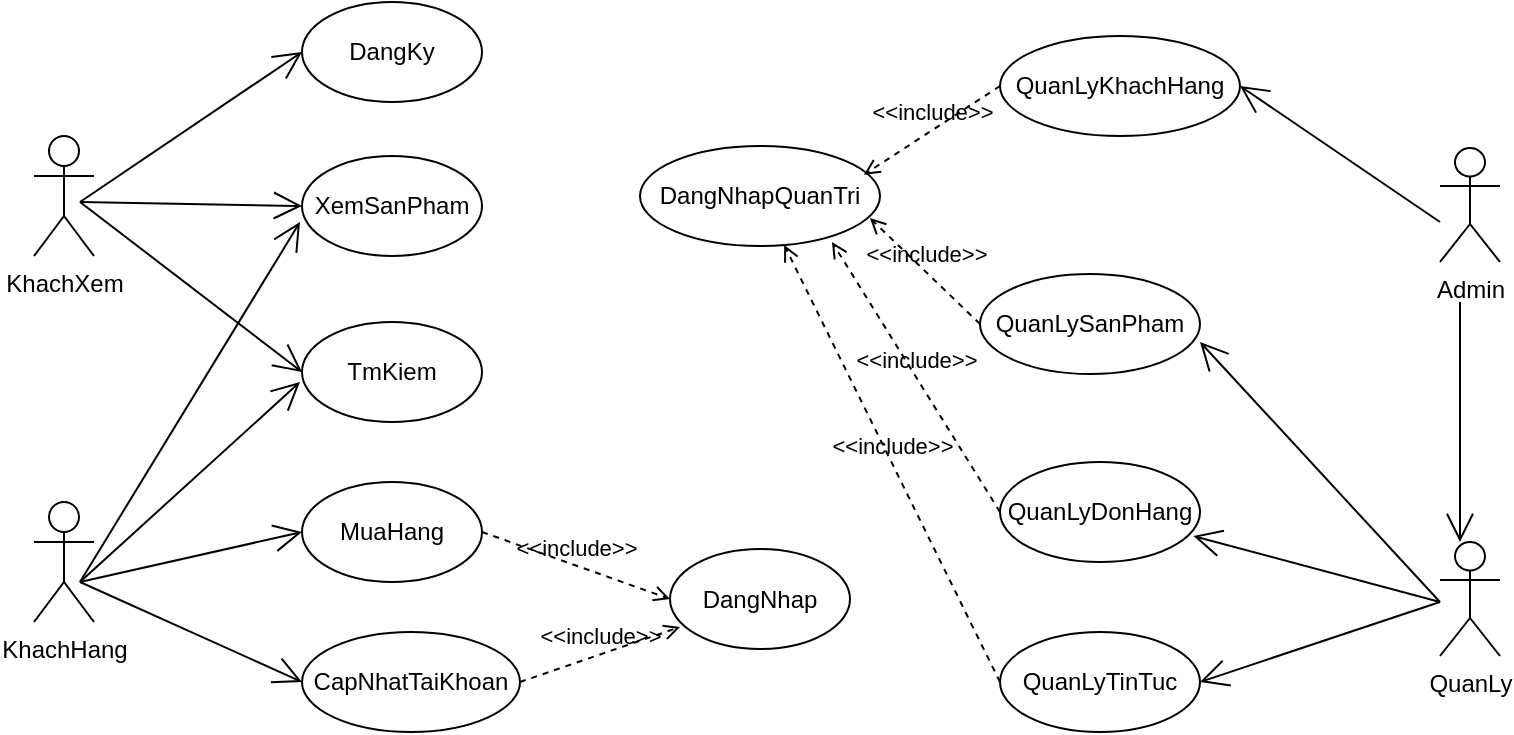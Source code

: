 <mxfile version="10.6.3" type="device"><diagram id="onZksdxLTgJ5S4wKVGy1" name="Page-1"><mxGraphModel dx="848" dy="462" grid="1" gridSize="10" guides="1" tooltips="1" connect="1" arrows="1" fold="1" page="1" pageScale="1" pageWidth="827" pageHeight="1169" math="0" shadow="0"><root><mxCell id="0"/><mxCell id="1" parent="0"/><mxCell id="xCBcp8nS9WTp-T_FBJr6-1" value="KhachXem&lt;br&gt;&lt;br&gt;" style="shape=umlActor;verticalLabelPosition=bottom;labelBackgroundColor=#ffffff;verticalAlign=top;html=1;" vertex="1" parent="1"><mxGeometry x="27" y="97" width="30" height="60" as="geometry"/></mxCell><mxCell id="xCBcp8nS9WTp-T_FBJr6-10" value="KhachHang" style="shape=umlActor;verticalLabelPosition=bottom;labelBackgroundColor=#ffffff;verticalAlign=top;html=1;" vertex="1" parent="1"><mxGeometry x="27" y="280" width="30" height="60" as="geometry"/></mxCell><mxCell id="xCBcp8nS9WTp-T_FBJr6-11" value="DangKy" style="ellipse;whiteSpace=wrap;html=1;" vertex="1" parent="1"><mxGeometry x="161" y="30" width="90" height="50" as="geometry"/></mxCell><mxCell id="xCBcp8nS9WTp-T_FBJr6-12" value="XemSanPham" style="ellipse;whiteSpace=wrap;html=1;" vertex="1" parent="1"><mxGeometry x="161" y="107" width="90" height="50" as="geometry"/></mxCell><mxCell id="xCBcp8nS9WTp-T_FBJr6-13" value="TmKiem&lt;br&gt;" style="ellipse;whiteSpace=wrap;html=1;" vertex="1" parent="1"><mxGeometry x="161" y="190" width="90" height="50" as="geometry"/></mxCell><mxCell id="xCBcp8nS9WTp-T_FBJr6-14" value="MuaHang&lt;br&gt;" style="ellipse;whiteSpace=wrap;html=1;" vertex="1" parent="1"><mxGeometry x="161" y="270" width="90" height="50" as="geometry"/></mxCell><mxCell id="xCBcp8nS9WTp-T_FBJr6-15" value="CapNhatTaiKhoan&lt;br&gt;" style="ellipse;whiteSpace=wrap;html=1;" vertex="1" parent="1"><mxGeometry x="161" y="345" width="109" height="50" as="geometry"/></mxCell><mxCell id="xCBcp8nS9WTp-T_FBJr6-16" value="DangNhap" style="ellipse;whiteSpace=wrap;html=1;" vertex="1" parent="1"><mxGeometry x="345" y="303.5" width="90" height="50" as="geometry"/></mxCell><mxCell id="xCBcp8nS9WTp-T_FBJr6-30" value="" style="endArrow=open;endFill=1;endSize=12;html=1;entryX=0;entryY=0.5;entryDx=0;entryDy=0;" edge="1" parent="1" target="xCBcp8nS9WTp-T_FBJr6-11"><mxGeometry width="160" relative="1" as="geometry"><mxPoint x="50" y="130" as="sourcePoint"/><mxPoint x="170" y="500" as="targetPoint"/></mxGeometry></mxCell><mxCell id="xCBcp8nS9WTp-T_FBJr6-31" value="" style="endArrow=open;endFill=1;endSize=12;html=1;entryX=0;entryY=0.5;entryDx=0;entryDy=0;" edge="1" parent="1" target="xCBcp8nS9WTp-T_FBJr6-12"><mxGeometry width="160" relative="1" as="geometry"><mxPoint x="50" y="130" as="sourcePoint"/><mxPoint x="171" y="65" as="targetPoint"/></mxGeometry></mxCell><mxCell id="xCBcp8nS9WTp-T_FBJr6-32" value="" style="endArrow=open;endFill=1;endSize=12;html=1;entryX=0;entryY=0.5;entryDx=0;entryDy=0;" edge="1" parent="1" target="xCBcp8nS9WTp-T_FBJr6-13"><mxGeometry width="160" relative="1" as="geometry"><mxPoint x="50" y="130" as="sourcePoint"/><mxPoint x="171" y="142" as="targetPoint"/></mxGeometry></mxCell><mxCell id="xCBcp8nS9WTp-T_FBJr6-33" value="" style="endArrow=open;endFill=1;endSize=12;html=1;" edge="1" parent="1"><mxGeometry width="160" relative="1" as="geometry"><mxPoint x="50" y="320" as="sourcePoint"/><mxPoint x="160" y="140" as="targetPoint"/></mxGeometry></mxCell><mxCell id="xCBcp8nS9WTp-T_FBJr6-34" value="" style="endArrow=open;endFill=1;endSize=12;html=1;" edge="1" parent="1"><mxGeometry width="160" relative="1" as="geometry"><mxPoint x="50" y="320" as="sourcePoint"/><mxPoint x="160" y="220" as="targetPoint"/></mxGeometry></mxCell><mxCell id="xCBcp8nS9WTp-T_FBJr6-35" value="" style="endArrow=open;endFill=1;endSize=12;html=1;entryX=0;entryY=0.5;entryDx=0;entryDy=0;" edge="1" parent="1" target="xCBcp8nS9WTp-T_FBJr6-14"><mxGeometry width="160" relative="1" as="geometry"><mxPoint x="50" y="320" as="sourcePoint"/><mxPoint x="170" y="230" as="targetPoint"/></mxGeometry></mxCell><mxCell id="xCBcp8nS9WTp-T_FBJr6-36" value="" style="endArrow=open;endFill=1;endSize=12;html=1;entryX=0;entryY=0.5;entryDx=0;entryDy=0;" edge="1" parent="1" target="xCBcp8nS9WTp-T_FBJr6-15"><mxGeometry width="160" relative="1" as="geometry"><mxPoint x="50" y="320" as="sourcePoint"/><mxPoint x="171" y="305" as="targetPoint"/></mxGeometry></mxCell><mxCell id="xCBcp8nS9WTp-T_FBJr6-39" value="QuanLyDonHang" style="ellipse;whiteSpace=wrap;html=1;" vertex="1" parent="1"><mxGeometry x="510" y="260" width="100" height="50" as="geometry"/></mxCell><mxCell id="xCBcp8nS9WTp-T_FBJr6-40" value="QuanLySanPham" style="ellipse;whiteSpace=wrap;html=1;" vertex="1" parent="1"><mxGeometry x="500" y="166" width="110" height="50" as="geometry"/></mxCell><mxCell id="xCBcp8nS9WTp-T_FBJr6-41" value="QuanLyKhachHang" style="ellipse;whiteSpace=wrap;html=1;" vertex="1" parent="1"><mxGeometry x="510" y="47" width="120" height="50" as="geometry"/></mxCell><mxCell id="xCBcp8nS9WTp-T_FBJr6-42" value="QuanLyTinTuc" style="ellipse;whiteSpace=wrap;html=1;" vertex="1" parent="1"><mxGeometry x="510" y="345" width="100" height="50" as="geometry"/></mxCell><mxCell id="xCBcp8nS9WTp-T_FBJr6-43" value="Admin&lt;br&gt;" style="shape=umlActor;verticalLabelPosition=bottom;labelBackgroundColor=#ffffff;verticalAlign=top;html=1;" vertex="1" parent="1"><mxGeometry x="730" y="103" width="30" height="57" as="geometry"/></mxCell><mxCell id="xCBcp8nS9WTp-T_FBJr6-44" value="QuanLy&lt;br&gt;" style="shape=umlActor;verticalLabelPosition=bottom;labelBackgroundColor=#ffffff;verticalAlign=top;html=1;" vertex="1" parent="1"><mxGeometry x="730" y="300" width="30" height="57" as="geometry"/></mxCell><mxCell id="xCBcp8nS9WTp-T_FBJr6-47" value="" style="endArrow=open;endFill=1;endSize=12;html=1;entryX=1;entryY=0.5;entryDx=0;entryDy=0;" edge="1" parent="1" target="xCBcp8nS9WTp-T_FBJr6-41"><mxGeometry width="160" relative="1" as="geometry"><mxPoint x="730" y="140" as="sourcePoint"/><mxPoint x="620" y="201" as="targetPoint"/></mxGeometry></mxCell><mxCell id="xCBcp8nS9WTp-T_FBJr6-48" value="" style="endArrow=open;endFill=1;endSize=12;html=1;entryX=0.333;entryY=0;entryDx=0;entryDy=0;entryPerimeter=0;" edge="1" parent="1" target="xCBcp8nS9WTp-T_FBJr6-44"><mxGeometry width="160" relative="1" as="geometry"><mxPoint x="740" y="180" as="sourcePoint"/><mxPoint x="620" y="293" as="targetPoint"/></mxGeometry></mxCell><mxCell id="xCBcp8nS9WTp-T_FBJr6-49" value="" style="endArrow=open;endFill=1;endSize=12;html=1;" edge="1" parent="1"><mxGeometry width="160" relative="1" as="geometry"><mxPoint x="730" y="330" as="sourcePoint"/><mxPoint x="610" y="370" as="targetPoint"/></mxGeometry></mxCell><mxCell id="xCBcp8nS9WTp-T_FBJr6-50" value="" style="endArrow=open;endFill=1;endSize=12;html=1;" edge="1" parent="1"><mxGeometry width="160" relative="1" as="geometry"><mxPoint x="730" y="330" as="sourcePoint"/><mxPoint x="610" y="200" as="targetPoint"/></mxGeometry></mxCell><mxCell id="xCBcp8nS9WTp-T_FBJr6-51" value="" style="endArrow=open;endFill=1;endSize=12;html=1;entryX=0.967;entryY=0.74;entryDx=0;entryDy=0;entryPerimeter=0;" edge="1" parent="1" target="xCBcp8nS9WTp-T_FBJr6-39"><mxGeometry width="160" relative="1" as="geometry"><mxPoint x="730" y="330" as="sourcePoint"/><mxPoint x="620" y="210" as="targetPoint"/></mxGeometry></mxCell><mxCell id="xCBcp8nS9WTp-T_FBJr6-52" value="&amp;lt;&amp;lt;include&amp;gt;&amp;gt;" style="edgeStyle=none;html=1;endArrow=open;verticalAlign=bottom;dashed=1;labelBackgroundColor=none;exitX=1;exitY=0.5;exitDx=0;exitDy=0;entryX=0.056;entryY=0.78;entryDx=0;entryDy=0;entryPerimeter=0;" edge="1" parent="1" source="xCBcp8nS9WTp-T_FBJr6-15" target="xCBcp8nS9WTp-T_FBJr6-16"><mxGeometry width="160" relative="1" as="geometry"><mxPoint x="10" y="420" as="sourcePoint"/><mxPoint x="170" y="420" as="targetPoint"/></mxGeometry></mxCell><mxCell id="xCBcp8nS9WTp-T_FBJr6-53" value="&amp;lt;&amp;lt;include&amp;gt;&amp;gt;" style="edgeStyle=none;html=1;endArrow=open;verticalAlign=bottom;dashed=1;labelBackgroundColor=none;exitX=1;exitY=0.5;exitDx=0;exitDy=0;entryX=0;entryY=0.5;entryDx=0;entryDy=0;" edge="1" parent="1" source="xCBcp8nS9WTp-T_FBJr6-14" target="xCBcp8nS9WTp-T_FBJr6-16"><mxGeometry width="160" relative="1" as="geometry"><mxPoint x="261" y="380" as="sourcePoint"/><mxPoint x="365" y="319" as="targetPoint"/></mxGeometry></mxCell><mxCell id="xCBcp8nS9WTp-T_FBJr6-54" value="DangNhapQuanTri" style="ellipse;whiteSpace=wrap;html=1;" vertex="1" parent="1"><mxGeometry x="330" y="102" width="120" height="50" as="geometry"/></mxCell><mxCell id="xCBcp8nS9WTp-T_FBJr6-56" value="&amp;lt;&amp;lt;include&amp;gt;&amp;gt;" style="edgeStyle=none;html=1;endArrow=open;verticalAlign=bottom;dashed=1;labelBackgroundColor=none;exitX=0;exitY=0.5;exitDx=0;exitDy=0;" edge="1" parent="1" source="xCBcp8nS9WTp-T_FBJr6-39"><mxGeometry width="160" relative="1" as="geometry"><mxPoint x="261" y="305" as="sourcePoint"/><mxPoint x="426" y="150" as="targetPoint"/></mxGeometry></mxCell><mxCell id="xCBcp8nS9WTp-T_FBJr6-57" value="&amp;lt;&amp;lt;include&amp;gt;&amp;gt;" style="edgeStyle=none;html=1;endArrow=open;verticalAlign=bottom;dashed=1;labelBackgroundColor=none;exitX=0;exitY=0.5;exitDx=0;exitDy=0;entryX=0.958;entryY=0.72;entryDx=0;entryDy=0;entryPerimeter=0;" edge="1" parent="1" source="xCBcp8nS9WTp-T_FBJr6-40" target="xCBcp8nS9WTp-T_FBJr6-54"><mxGeometry width="160" relative="1" as="geometry"><mxPoint x="520" y="107" as="sourcePoint"/><mxPoint x="460" y="150" as="targetPoint"/></mxGeometry></mxCell><mxCell id="xCBcp8nS9WTp-T_FBJr6-58" value="&amp;lt;&amp;lt;include&amp;gt;&amp;gt;" style="edgeStyle=none;html=1;endArrow=open;verticalAlign=bottom;dashed=1;labelBackgroundColor=none;exitX=0;exitY=0.5;exitDx=0;exitDy=0;entryX=0.933;entryY=0.287;entryDx=0;entryDy=0;entryPerimeter=0;" edge="1" parent="1" source="xCBcp8nS9WTp-T_FBJr6-41" target="xCBcp8nS9WTp-T_FBJr6-54"><mxGeometry width="160" relative="1" as="geometry"><mxPoint x="510" y="201" as="sourcePoint"/><mxPoint x="455" y="168" as="targetPoint"/></mxGeometry></mxCell><mxCell id="xCBcp8nS9WTp-T_FBJr6-59" value="&amp;lt;&amp;lt;include&amp;gt;&amp;gt;" style="edgeStyle=none;html=1;endArrow=open;verticalAlign=bottom;dashed=1;labelBackgroundColor=none;exitX=0;exitY=0.5;exitDx=0;exitDy=0;" edge="1" parent="1" source="xCBcp8nS9WTp-T_FBJr6-42" target="xCBcp8nS9WTp-T_FBJr6-54"><mxGeometry width="160" relative="1" as="geometry"><mxPoint x="500" y="293" as="sourcePoint"/><mxPoint x="453" y="176" as="targetPoint"/></mxGeometry></mxCell></root></mxGraphModel></diagram></mxfile>